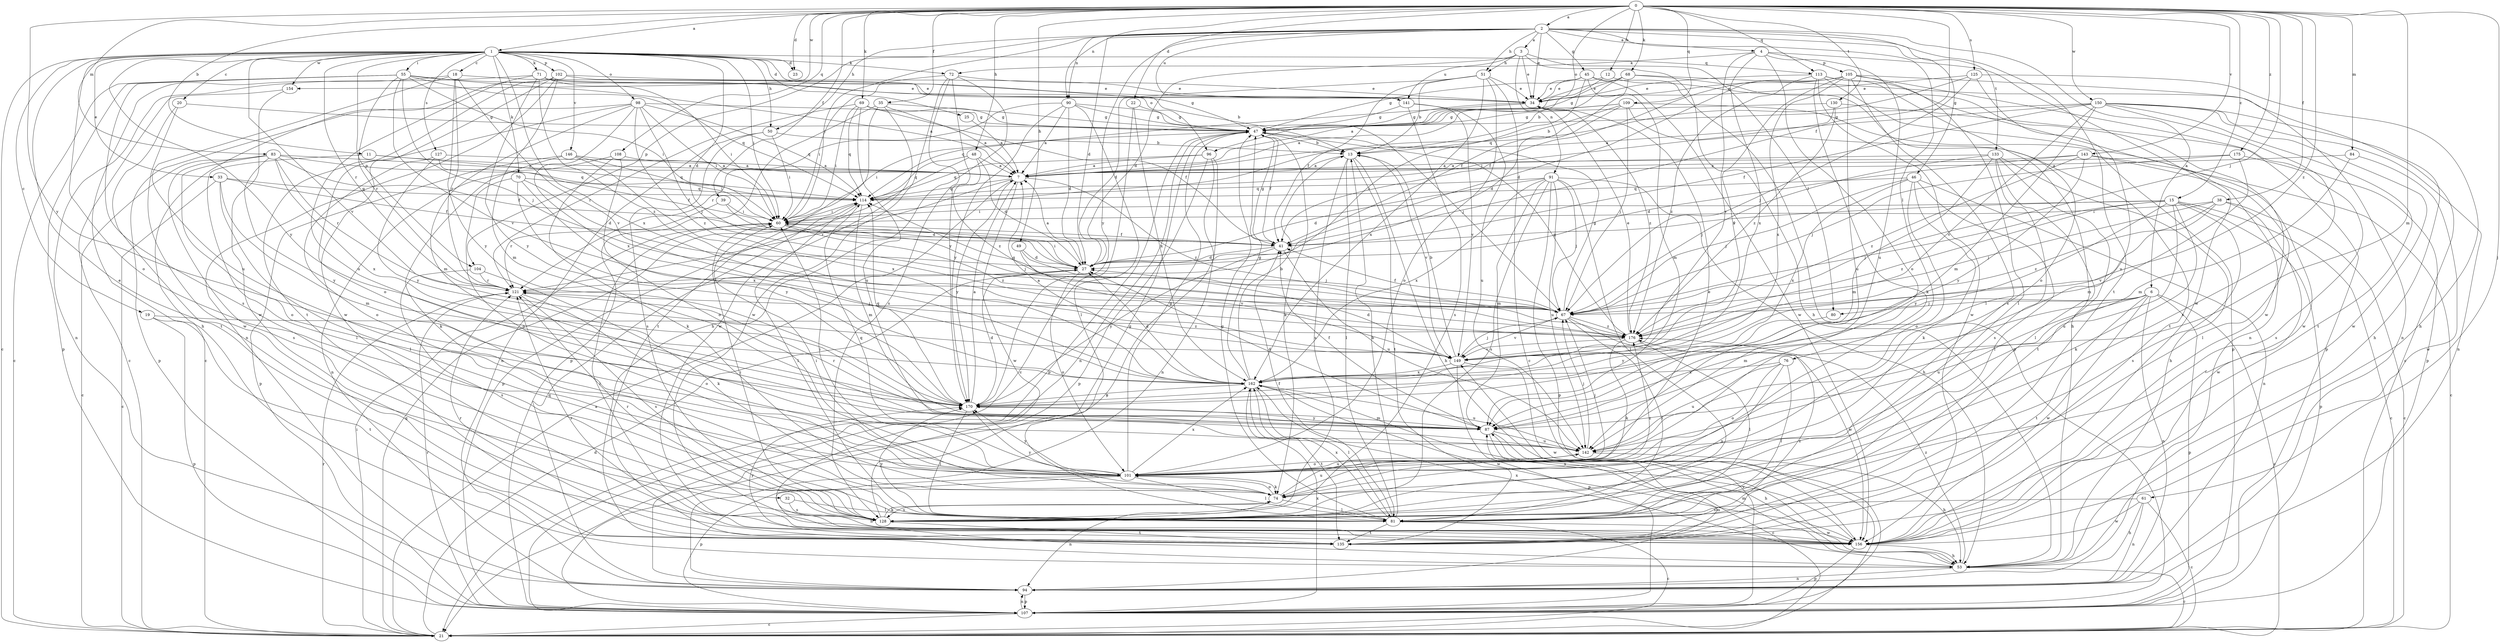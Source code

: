 strict digraph  {
0;
1;
2;
3;
4;
6;
7;
11;
12;
13;
15;
18;
19;
20;
21;
22;
23;
25;
27;
32;
33;
34;
35;
38;
39;
41;
45;
46;
47;
48;
49;
50;
51;
53;
55;
60;
61;
67;
68;
69;
70;
71;
72;
74;
76;
80;
81;
83;
84;
87;
90;
91;
94;
96;
98;
101;
102;
104;
105;
107;
108;
109;
113;
114;
121;
125;
127;
128;
130;
133;
135;
141;
142;
143;
146;
149;
150;
154;
156;
162;
170;
175;
176;
0 -> 1  [label=a];
0 -> 2  [label=a];
0 -> 11  [label=b];
0 -> 12  [label=b];
0 -> 15  [label=c];
0 -> 22  [label=d];
0 -> 23  [label=d];
0 -> 35  [label=f];
0 -> 38  [label=f];
0 -> 39  [label=f];
0 -> 41  [label=f];
0 -> 48  [label=h];
0 -> 49  [label=h];
0 -> 61  [label=j];
0 -> 67  [label=j];
0 -> 68  [label=k];
0 -> 69  [label=k];
0 -> 83  [label=m];
0 -> 84  [label=m];
0 -> 87  [label=m];
0 -> 90  [label=n];
0 -> 96  [label=o];
0 -> 108  [label=q];
0 -> 109  [label=q];
0 -> 113  [label=q];
0 -> 125  [label=s];
0 -> 130  [label=t];
0 -> 143  [label=v];
0 -> 150  [label=w];
0 -> 154  [label=w];
0 -> 170  [label=y];
0 -> 175  [label=z];
0 -> 176  [label=z];
1 -> 18  [label=c];
1 -> 19  [label=c];
1 -> 20  [label=c];
1 -> 21  [label=c];
1 -> 23  [label=d];
1 -> 25  [label=d];
1 -> 27  [label=d];
1 -> 32  [label=e];
1 -> 33  [label=e];
1 -> 50  [label=h];
1 -> 55  [label=i];
1 -> 60  [label=i];
1 -> 70  [label=k];
1 -> 71  [label=k];
1 -> 72  [label=k];
1 -> 96  [label=o];
1 -> 98  [label=o];
1 -> 101  [label=o];
1 -> 102  [label=p];
1 -> 104  [label=p];
1 -> 113  [label=q];
1 -> 121  [label=r];
1 -> 127  [label=s];
1 -> 146  [label=v];
1 -> 149  [label=v];
1 -> 154  [label=w];
1 -> 162  [label=x];
1 -> 170  [label=y];
2 -> 3  [label=a];
2 -> 4  [label=a];
2 -> 6  [label=a];
2 -> 27  [label=d];
2 -> 34  [label=e];
2 -> 45  [label=g];
2 -> 46  [label=g];
2 -> 50  [label=h];
2 -> 51  [label=h];
2 -> 60  [label=i];
2 -> 76  [label=l];
2 -> 90  [label=n];
2 -> 104  [label=p];
2 -> 133  [label=t];
2 -> 135  [label=t];
2 -> 141  [label=u];
2 -> 170  [label=y];
3 -> 27  [label=d];
3 -> 34  [label=e];
3 -> 51  [label=h];
3 -> 53  [label=h];
3 -> 80  [label=l];
3 -> 91  [label=n];
3 -> 141  [label=u];
4 -> 72  [label=k];
4 -> 101  [label=o];
4 -> 105  [label=p];
4 -> 142  [label=u];
4 -> 149  [label=v];
4 -> 156  [label=w];
4 -> 162  [label=x];
6 -> 21  [label=c];
6 -> 67  [label=j];
6 -> 80  [label=l];
6 -> 87  [label=m];
6 -> 94  [label=n];
6 -> 107  [label=p];
6 -> 135  [label=t];
6 -> 142  [label=u];
6 -> 156  [label=w];
7 -> 114  [label=q];
7 -> 121  [label=r];
7 -> 156  [label=w];
7 -> 170  [label=y];
7 -> 176  [label=z];
11 -> 7  [label=a];
11 -> 81  [label=l];
11 -> 114  [label=q];
12 -> 7  [label=a];
12 -> 34  [label=e];
12 -> 101  [label=o];
13 -> 7  [label=a];
13 -> 53  [label=h];
13 -> 81  [label=l];
13 -> 128  [label=s];
13 -> 135  [label=t];
13 -> 149  [label=v];
15 -> 21  [label=c];
15 -> 41  [label=f];
15 -> 60  [label=i];
15 -> 67  [label=j];
15 -> 74  [label=k];
15 -> 107  [label=p];
15 -> 128  [label=s];
15 -> 142  [label=u];
15 -> 170  [label=y];
15 -> 176  [label=z];
18 -> 34  [label=e];
18 -> 53  [label=h];
18 -> 121  [label=r];
18 -> 142  [label=u];
18 -> 149  [label=v];
18 -> 170  [label=y];
19 -> 107  [label=p];
19 -> 135  [label=t];
19 -> 176  [label=z];
20 -> 47  [label=g];
20 -> 135  [label=t];
20 -> 156  [label=w];
21 -> 7  [label=a];
21 -> 27  [label=d];
21 -> 60  [label=i];
21 -> 114  [label=q];
21 -> 121  [label=r];
22 -> 21  [label=c];
22 -> 47  [label=g];
22 -> 162  [label=x];
25 -> 7  [label=a];
27 -> 7  [label=a];
27 -> 60  [label=i];
27 -> 101  [label=o];
27 -> 121  [label=r];
32 -> 81  [label=l];
32 -> 128  [label=s];
33 -> 21  [label=c];
33 -> 41  [label=f];
33 -> 81  [label=l];
33 -> 87  [label=m];
33 -> 114  [label=q];
34 -> 47  [label=g];
34 -> 114  [label=q];
34 -> 176  [label=z];
35 -> 7  [label=a];
35 -> 47  [label=g];
35 -> 107  [label=p];
35 -> 135  [label=t];
35 -> 156  [label=w];
38 -> 21  [label=c];
38 -> 60  [label=i];
38 -> 67  [label=j];
38 -> 149  [label=v];
38 -> 156  [label=w];
38 -> 176  [label=z];
39 -> 27  [label=d];
39 -> 60  [label=i];
39 -> 121  [label=r];
41 -> 27  [label=d];
41 -> 47  [label=g];
41 -> 142  [label=u];
41 -> 170  [label=y];
45 -> 34  [label=e];
45 -> 47  [label=g];
45 -> 87  [label=m];
45 -> 107  [label=p];
45 -> 121  [label=r];
45 -> 156  [label=w];
46 -> 67  [label=j];
46 -> 74  [label=k];
46 -> 81  [label=l];
46 -> 94  [label=n];
46 -> 101  [label=o];
46 -> 114  [label=q];
46 -> 162  [label=x];
47 -> 13  [label=b];
47 -> 41  [label=f];
47 -> 60  [label=i];
47 -> 74  [label=k];
47 -> 94  [label=n];
47 -> 107  [label=p];
48 -> 7  [label=a];
48 -> 27  [label=d];
48 -> 107  [label=p];
48 -> 114  [label=q];
48 -> 176  [label=z];
49 -> 27  [label=d];
49 -> 67  [label=j];
49 -> 149  [label=v];
50 -> 13  [label=b];
50 -> 60  [label=i];
50 -> 94  [label=n];
50 -> 128  [label=s];
51 -> 13  [label=b];
51 -> 21  [label=c];
51 -> 27  [label=d];
51 -> 34  [label=e];
51 -> 41  [label=f];
51 -> 101  [label=o];
51 -> 162  [label=x];
53 -> 21  [label=c];
53 -> 87  [label=m];
53 -> 94  [label=n];
53 -> 162  [label=x];
53 -> 176  [label=z];
55 -> 7  [label=a];
55 -> 21  [label=c];
55 -> 34  [label=e];
55 -> 60  [label=i];
55 -> 67  [label=j];
55 -> 107  [label=p];
55 -> 114  [label=q];
55 -> 121  [label=r];
55 -> 128  [label=s];
55 -> 149  [label=v];
60 -> 41  [label=f];
60 -> 67  [label=j];
60 -> 176  [label=z];
61 -> 21  [label=c];
61 -> 53  [label=h];
61 -> 94  [label=n];
61 -> 128  [label=s];
61 -> 156  [label=w];
67 -> 41  [label=f];
67 -> 47  [label=g];
67 -> 81  [label=l];
67 -> 114  [label=q];
67 -> 149  [label=v];
67 -> 156  [label=w];
67 -> 176  [label=z];
68 -> 13  [label=b];
68 -> 21  [label=c];
68 -> 34  [label=e];
68 -> 41  [label=f];
68 -> 47  [label=g];
68 -> 156  [label=w];
69 -> 41  [label=f];
69 -> 47  [label=g];
69 -> 60  [label=i];
69 -> 114  [label=q];
69 -> 121  [label=r];
69 -> 142  [label=u];
70 -> 27  [label=d];
70 -> 101  [label=o];
70 -> 114  [label=q];
70 -> 162  [label=x];
70 -> 170  [label=y];
71 -> 13  [label=b];
71 -> 34  [label=e];
71 -> 60  [label=i];
71 -> 94  [label=n];
71 -> 142  [label=u];
71 -> 170  [label=y];
71 -> 176  [label=z];
72 -> 34  [label=e];
72 -> 53  [label=h];
72 -> 60  [label=i];
72 -> 128  [label=s];
72 -> 156  [label=w];
72 -> 170  [label=y];
74 -> 60  [label=i];
74 -> 81  [label=l];
74 -> 94  [label=n];
74 -> 101  [label=o];
74 -> 128  [label=s];
74 -> 142  [label=u];
74 -> 170  [label=y];
74 -> 176  [label=z];
76 -> 81  [label=l];
76 -> 101  [label=o];
76 -> 128  [label=s];
76 -> 142  [label=u];
76 -> 162  [label=x];
80 -> 170  [label=y];
81 -> 13  [label=b];
81 -> 21  [label=c];
81 -> 41  [label=f];
81 -> 47  [label=g];
81 -> 135  [label=t];
81 -> 156  [label=w];
81 -> 162  [label=x];
81 -> 170  [label=y];
83 -> 7  [label=a];
83 -> 21  [label=c];
83 -> 41  [label=f];
83 -> 101  [label=o];
83 -> 114  [label=q];
83 -> 121  [label=r];
83 -> 128  [label=s];
83 -> 162  [label=x];
83 -> 170  [label=y];
84 -> 7  [label=a];
84 -> 87  [label=m];
84 -> 156  [label=w];
87 -> 21  [label=c];
87 -> 27  [label=d];
87 -> 41  [label=f];
87 -> 53  [label=h];
87 -> 121  [label=r];
87 -> 142  [label=u];
87 -> 170  [label=y];
90 -> 7  [label=a];
90 -> 27  [label=d];
90 -> 47  [label=g];
90 -> 67  [label=j];
90 -> 81  [label=l];
90 -> 121  [label=r];
90 -> 170  [label=y];
91 -> 27  [label=d];
91 -> 53  [label=h];
91 -> 67  [label=j];
91 -> 81  [label=l];
91 -> 87  [label=m];
91 -> 107  [label=p];
91 -> 114  [label=q];
91 -> 128  [label=s];
91 -> 142  [label=u];
91 -> 162  [label=x];
94 -> 87  [label=m];
94 -> 107  [label=p];
94 -> 114  [label=q];
96 -> 7  [label=a];
96 -> 21  [label=c];
96 -> 94  [label=n];
96 -> 107  [label=p];
96 -> 114  [label=q];
98 -> 47  [label=g];
98 -> 60  [label=i];
98 -> 67  [label=j];
98 -> 87  [label=m];
98 -> 101  [label=o];
98 -> 107  [label=p];
98 -> 114  [label=q];
98 -> 162  [label=x];
98 -> 176  [label=z];
101 -> 34  [label=e];
101 -> 47  [label=g];
101 -> 53  [label=h];
101 -> 60  [label=i];
101 -> 67  [label=j];
101 -> 74  [label=k];
101 -> 81  [label=l];
101 -> 107  [label=p];
101 -> 114  [label=q];
101 -> 142  [label=u];
101 -> 162  [label=x];
101 -> 170  [label=y];
102 -> 21  [label=c];
102 -> 34  [label=e];
102 -> 47  [label=g];
102 -> 87  [label=m];
102 -> 94  [label=n];
102 -> 135  [label=t];
102 -> 156  [label=w];
104 -> 74  [label=k];
104 -> 121  [label=r];
104 -> 128  [label=s];
105 -> 27  [label=d];
105 -> 34  [label=e];
105 -> 41  [label=f];
105 -> 81  [label=l];
105 -> 94  [label=n];
105 -> 107  [label=p];
105 -> 128  [label=s];
105 -> 142  [label=u];
105 -> 149  [label=v];
105 -> 162  [label=x];
107 -> 21  [label=c];
107 -> 94  [label=n];
107 -> 121  [label=r];
107 -> 149  [label=v];
107 -> 162  [label=x];
108 -> 7  [label=a];
108 -> 74  [label=k];
108 -> 94  [label=n];
108 -> 101  [label=o];
109 -> 7  [label=a];
109 -> 13  [label=b];
109 -> 27  [label=d];
109 -> 47  [label=g];
109 -> 67  [label=j];
109 -> 135  [label=t];
109 -> 156  [label=w];
113 -> 34  [label=e];
113 -> 53  [label=h];
113 -> 74  [label=k];
113 -> 94  [label=n];
113 -> 107  [label=p];
113 -> 156  [label=w];
113 -> 176  [label=z];
114 -> 60  [label=i];
114 -> 81  [label=l];
114 -> 87  [label=m];
121 -> 67  [label=j];
121 -> 101  [label=o];
121 -> 128  [label=s];
125 -> 34  [label=e];
125 -> 53  [label=h];
125 -> 67  [label=j];
125 -> 114  [label=q];
125 -> 142  [label=u];
127 -> 7  [label=a];
127 -> 41  [label=f];
127 -> 101  [label=o];
127 -> 170  [label=y];
128 -> 47  [label=g];
128 -> 60  [label=i];
128 -> 74  [label=k];
128 -> 121  [label=r];
128 -> 135  [label=t];
130 -> 47  [label=g];
130 -> 60  [label=i];
130 -> 107  [label=p];
130 -> 176  [label=z];
133 -> 7  [label=a];
133 -> 53  [label=h];
133 -> 67  [label=j];
133 -> 81  [label=l];
133 -> 87  [label=m];
133 -> 128  [label=s];
133 -> 135  [label=t];
135 -> 121  [label=r];
135 -> 170  [label=y];
135 -> 176  [label=z];
141 -> 47  [label=g];
141 -> 128  [label=s];
141 -> 142  [label=u];
141 -> 149  [label=v];
142 -> 53  [label=h];
142 -> 67  [label=j];
142 -> 101  [label=o];
143 -> 7  [label=a];
143 -> 21  [label=c];
143 -> 27  [label=d];
143 -> 81  [label=l];
143 -> 170  [label=y];
143 -> 176  [label=z];
146 -> 7  [label=a];
146 -> 60  [label=i];
146 -> 74  [label=k];
146 -> 107  [label=p];
146 -> 162  [label=x];
149 -> 13  [label=b];
149 -> 27  [label=d];
149 -> 67  [label=j];
149 -> 107  [label=p];
149 -> 156  [label=w];
149 -> 162  [label=x];
150 -> 7  [label=a];
150 -> 41  [label=f];
150 -> 47  [label=g];
150 -> 53  [label=h];
150 -> 87  [label=m];
150 -> 94  [label=n];
150 -> 128  [label=s];
150 -> 135  [label=t];
150 -> 149  [label=v];
150 -> 156  [label=w];
154 -> 21  [label=c];
154 -> 156  [label=w];
156 -> 53  [label=h];
156 -> 60  [label=i];
156 -> 107  [label=p];
156 -> 121  [label=r];
156 -> 162  [label=x];
162 -> 7  [label=a];
162 -> 13  [label=b];
162 -> 27  [label=d];
162 -> 47  [label=g];
162 -> 81  [label=l];
162 -> 135  [label=t];
162 -> 142  [label=u];
162 -> 156  [label=w];
162 -> 170  [label=y];
170 -> 7  [label=a];
170 -> 27  [label=d];
170 -> 81  [label=l];
170 -> 87  [label=m];
170 -> 114  [label=q];
175 -> 7  [label=a];
175 -> 67  [label=j];
175 -> 87  [label=m];
175 -> 128  [label=s];
176 -> 34  [label=e];
176 -> 47  [label=g];
176 -> 74  [label=k];
176 -> 81  [label=l];
176 -> 149  [label=v];
}

